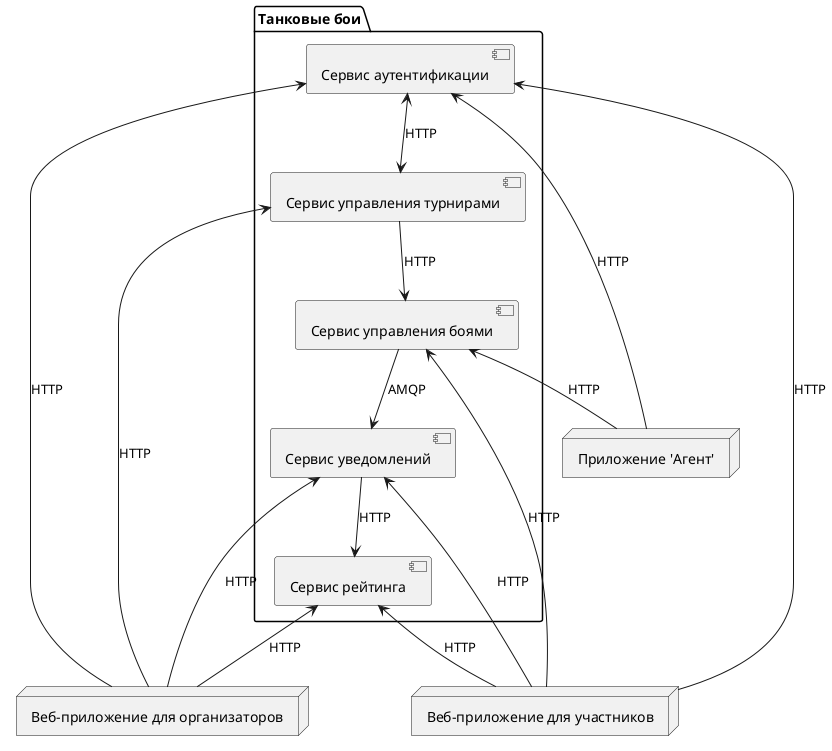 @startuml
package "Танковые бои" {
 [Сервис аутентификации]
 [Сервис управления турнирами]
 [Сервис управления боями]
 [Сервис уведомлений]
 [Сервис рейтинга]
}

node "Веб-приложение для участников" {
}

node "Веб-приложение для организаторов" {
}

node "Приложение 'Агент'" {
}

[Сервис аутентификации] <--> [Сервис управления турнирами] : HTTP
[Сервис управления турнирами] --> [Сервис управления боями] : HTTP
[Сервис управления боями] --> [Сервис уведомлений] : AMQP
[Сервис уведомлений] --> [Сервис рейтинга] : HTTP

[Сервис аутентификации] <-- [Веб-приложение для участников] : HTTP
[Сервис аутентификации] <-- [Веб-приложение для организаторов] : HTTP
[Сервис аутентификации] <-- [Приложение 'Агент'] : HTTP

[Сервис управления турнирами] <-- [Веб-приложение для организаторов] : HTTP

[Сервис управления боями] <-- [Веб-приложение для участников] : HTTP
[Сервис управления боями] <-- [Приложение 'Агент'] : HTTP

[Сервис уведомлений] <-- [Веб-приложение для участников] : HTTP
[Сервис уведомлений] <-- [Веб-приложение для организаторов] : HTTP

[Сервис рейтинга] <-- [Веб-приложение для участников] : HTTP
[Сервис рейтинга] <-- [Веб-приложение для организаторов] : HTTP
@enduml

